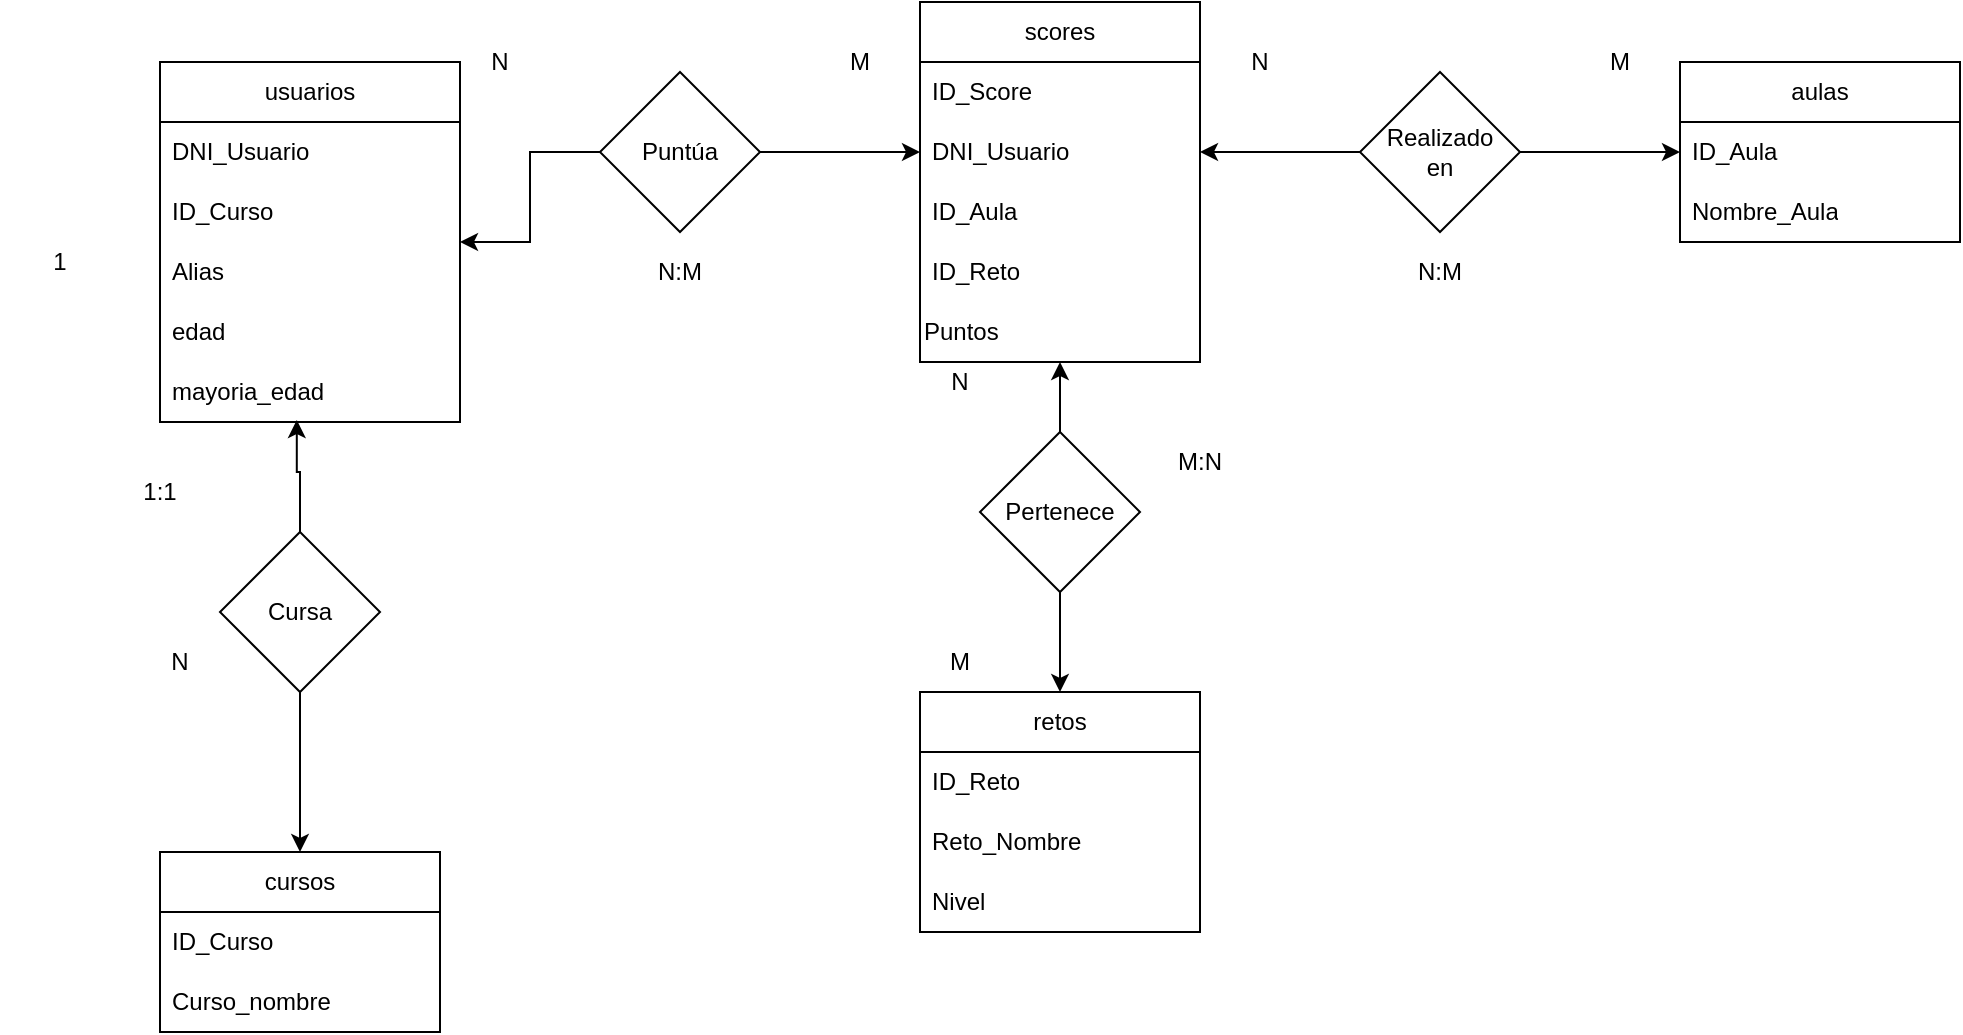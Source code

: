 <mxfile version="24.2.9" type="github">
  <diagram name="Page-1" id="vvsJSuL9QwDU_uac5T4U">
    <mxGraphModel dx="1009" dy="573" grid="1" gridSize="10" guides="1" tooltips="1" connect="1" arrows="1" fold="1" page="1" pageScale="1" pageWidth="850" pageHeight="1100" math="0" shadow="0">
      <root>
        <mxCell id="0" />
        <mxCell id="1" parent="0" />
        <mxCell id="RnJBzeVkxuXc3ICYgSEL-2" value="scores" style="swimlane;fontStyle=0;childLayout=stackLayout;horizontal=1;startSize=30;horizontalStack=0;resizeParent=1;resizeParentMax=0;resizeLast=0;collapsible=1;marginBottom=0;whiteSpace=wrap;html=1;" parent="1" vertex="1">
          <mxGeometry x="520" y="25" width="140" height="180" as="geometry" />
        </mxCell>
        <mxCell id="RnJBzeVkxuXc3ICYgSEL-3" value="ID_Score" style="text;strokeColor=none;fillColor=none;align=left;verticalAlign=middle;spacingLeft=4;spacingRight=4;overflow=hidden;points=[[0,0.5],[1,0.5]];portConstraint=eastwest;rotatable=0;whiteSpace=wrap;html=1;" parent="RnJBzeVkxuXc3ICYgSEL-2" vertex="1">
          <mxGeometry y="30" width="140" height="30" as="geometry" />
        </mxCell>
        <mxCell id="RnJBzeVkxuXc3ICYgSEL-4" value="DNI_Usuario" style="text;strokeColor=none;fillColor=none;align=left;verticalAlign=middle;spacingLeft=4;spacingRight=4;overflow=hidden;points=[[0,0.5],[1,0.5]];portConstraint=eastwest;rotatable=0;whiteSpace=wrap;html=1;" parent="RnJBzeVkxuXc3ICYgSEL-2" vertex="1">
          <mxGeometry y="60" width="140" height="30" as="geometry" />
        </mxCell>
        <mxCell id="RnJBzeVkxuXc3ICYgSEL-10" value="ID_Aula" style="text;strokeColor=none;fillColor=none;align=left;verticalAlign=middle;spacingLeft=4;spacingRight=4;overflow=hidden;points=[[0,0.5],[1,0.5]];portConstraint=eastwest;rotatable=0;whiteSpace=wrap;html=1;" parent="RnJBzeVkxuXc3ICYgSEL-2" vertex="1">
          <mxGeometry y="90" width="140" height="30" as="geometry" />
        </mxCell>
        <mxCell id="RnJBzeVkxuXc3ICYgSEL-5" value="ID_Reto" style="text;strokeColor=none;fillColor=none;align=left;verticalAlign=middle;spacingLeft=4;spacingRight=4;overflow=hidden;points=[[0,0.5],[1,0.5]];portConstraint=eastwest;rotatable=0;whiteSpace=wrap;html=1;" parent="RnJBzeVkxuXc3ICYgSEL-2" vertex="1">
          <mxGeometry y="120" width="140" height="30" as="geometry" />
        </mxCell>
        <mxCell id="RnJBzeVkxuXc3ICYgSEL-7" value="Puntos" style="text;html=1;align=left;verticalAlign=middle;whiteSpace=wrap;rounded=0;" parent="RnJBzeVkxuXc3ICYgSEL-2" vertex="1">
          <mxGeometry y="150" width="140" height="30" as="geometry" />
        </mxCell>
        <mxCell id="BpnjZlXUB3aqnCiZmWY9-10" style="edgeStyle=orthogonalEdgeStyle;rounded=0;orthogonalLoop=1;jettySize=auto;html=1;entryX=0.5;entryY=0;entryDx=0;entryDy=0;startArrow=classic;startFill=1;endArrow=none;endFill=0;exitX=0.456;exitY=0.967;exitDx=0;exitDy=0;exitPerimeter=0;" parent="1" source="SHhnAC2jjHDG2baT-cFO-3" target="BpnjZlXUB3aqnCiZmWY9-5" edge="1">
          <mxGeometry relative="1" as="geometry">
            <mxPoint x="210" y="240" as="sourcePoint" />
            <Array as="points">
              <mxPoint x="208" y="260" />
              <mxPoint x="210" y="260" />
              <mxPoint x="210" y="300" />
            </Array>
          </mxGeometry>
        </mxCell>
        <mxCell id="RnJBzeVkxuXc3ICYgSEL-8" value="usuarios" style="swimlane;fontStyle=0;childLayout=stackLayout;horizontal=1;startSize=30;horizontalStack=0;resizeParent=1;resizeParentMax=0;resizeLast=0;collapsible=1;marginBottom=0;whiteSpace=wrap;html=1;" parent="1" vertex="1">
          <mxGeometry x="140" y="55" width="150" height="180" as="geometry" />
        </mxCell>
        <mxCell id="RnJBzeVkxuXc3ICYgSEL-9" value="DNI_Usuario" style="text;strokeColor=none;fillColor=none;align=left;verticalAlign=middle;spacingLeft=4;spacingRight=4;overflow=hidden;points=[[0,0.5],[1,0.5]];portConstraint=eastwest;rotatable=0;whiteSpace=wrap;html=1;" parent="RnJBzeVkxuXc3ICYgSEL-8" vertex="1">
          <mxGeometry y="30" width="150" height="30" as="geometry" />
        </mxCell>
        <mxCell id="SHhnAC2jjHDG2baT-cFO-1" value="ID_Curso" style="text;strokeColor=none;fillColor=none;align=left;verticalAlign=middle;spacingLeft=4;spacingRight=4;overflow=hidden;points=[[0,0.5],[1,0.5]];portConstraint=eastwest;rotatable=0;whiteSpace=wrap;html=1;" vertex="1" parent="RnJBzeVkxuXc3ICYgSEL-8">
          <mxGeometry y="60" width="150" height="30" as="geometry" />
        </mxCell>
        <mxCell id="RnJBzeVkxuXc3ICYgSEL-11" value="Alias" style="text;strokeColor=none;fillColor=none;align=left;verticalAlign=middle;spacingLeft=4;spacingRight=4;overflow=hidden;points=[[0,0.5],[1,0.5]];portConstraint=eastwest;rotatable=0;whiteSpace=wrap;html=1;" parent="RnJBzeVkxuXc3ICYgSEL-8" vertex="1">
          <mxGeometry y="90" width="150" height="30" as="geometry" />
        </mxCell>
        <mxCell id="SHhnAC2jjHDG2baT-cFO-2" value="edad&lt;span style=&quot;color: rgba(0, 0, 0, 0); font-family: monospace; font-size: 0px; text-wrap: nowrap;&quot;&gt;%3CmxGraphModel%3E%3Croot%3E%3CmxCell%20id%3D%220%22%2F%3E%3CmxCell%20id%3D%221%22%20parent%3D%220%22%2F%3E%3CmxCell%20id%3D%222%22%20value%3D%22ID_Curso%22%20style%3D%22text%3BstrokeColor%3Dnone%3BfillColor%3Dnone%3Balign%3Dleft%3BverticalAlign%3Dmiddle%3BspacingLeft%3D4%3BspacingRight%3D4%3Boverflow%3Dhidden%3Bpoints%3D%5B%5B0%2C0.5%5D%2C%5B1%2C0.5%5D%5D%3BportConstraint%3Deastwest%3Brotatable%3D0%3BwhiteSpace%3Dwrap%3Bhtml%3D1%3B%22%20vertex%3D%221%22%20parent%3D%221%22%3E%3CmxGeometry%20x%3D%22140%22%20y%3D%22400%22%20width%3D%22140%22%20height%3D%2230%22%20as%3D%22geometry%22%2F%3E%3C%2FmxCell%3E%3C%2Froot%3E%3C%2FmxGraphModel%3E&lt;/span&gt;" style="text;strokeColor=none;fillColor=none;align=left;verticalAlign=middle;spacingLeft=4;spacingRight=4;overflow=hidden;points=[[0,0.5],[1,0.5]];portConstraint=eastwest;rotatable=0;whiteSpace=wrap;html=1;" vertex="1" parent="RnJBzeVkxuXc3ICYgSEL-8">
          <mxGeometry y="120" width="150" height="30" as="geometry" />
        </mxCell>
        <mxCell id="SHhnAC2jjHDG2baT-cFO-3" value="mayoria_edad" style="text;strokeColor=none;fillColor=none;align=left;verticalAlign=middle;spacingLeft=4;spacingRight=4;overflow=hidden;points=[[0,0.5],[1,0.5]];portConstraint=eastwest;rotatable=0;whiteSpace=wrap;html=1;" vertex="1" parent="RnJBzeVkxuXc3ICYgSEL-8">
          <mxGeometry y="150" width="150" height="30" as="geometry" />
        </mxCell>
        <mxCell id="RnJBzeVkxuXc3ICYgSEL-27" style="edgeStyle=orthogonalEdgeStyle;rounded=0;orthogonalLoop=1;jettySize=auto;html=1;exitX=0;exitY=0.5;exitDx=0;exitDy=0;entryX=1;entryY=0.5;entryDx=0;entryDy=0;" parent="1" source="RnJBzeVkxuXc3ICYgSEL-12" target="RnJBzeVkxuXc3ICYgSEL-8" edge="1">
          <mxGeometry relative="1" as="geometry" />
        </mxCell>
        <mxCell id="RnJBzeVkxuXc3ICYgSEL-30" style="edgeStyle=orthogonalEdgeStyle;rounded=0;orthogonalLoop=1;jettySize=auto;html=1;exitX=1;exitY=0.5;exitDx=0;exitDy=0;" parent="1" source="RnJBzeVkxuXc3ICYgSEL-12" target="RnJBzeVkxuXc3ICYgSEL-4" edge="1">
          <mxGeometry relative="1" as="geometry" />
        </mxCell>
        <mxCell id="RnJBzeVkxuXc3ICYgSEL-12" value="Puntúa" style="rhombus;whiteSpace=wrap;html=1;" parent="1" vertex="1">
          <mxGeometry x="360" y="60" width="80" height="80" as="geometry" />
        </mxCell>
        <mxCell id="RnJBzeVkxuXc3ICYgSEL-13" value="aulas" style="swimlane;fontStyle=0;childLayout=stackLayout;horizontal=1;startSize=30;horizontalStack=0;resizeParent=1;resizeParentMax=0;resizeLast=0;collapsible=1;marginBottom=0;whiteSpace=wrap;html=1;" parent="1" vertex="1">
          <mxGeometry x="900" y="55" width="140" height="90" as="geometry" />
        </mxCell>
        <mxCell id="RnJBzeVkxuXc3ICYgSEL-14" value="ID_Aula" style="text;strokeColor=none;fillColor=none;align=left;verticalAlign=middle;spacingLeft=4;spacingRight=4;overflow=hidden;points=[[0,0.5],[1,0.5]];portConstraint=eastwest;rotatable=0;whiteSpace=wrap;html=1;" parent="RnJBzeVkxuXc3ICYgSEL-13" vertex="1">
          <mxGeometry y="30" width="140" height="30" as="geometry" />
        </mxCell>
        <mxCell id="RnJBzeVkxuXc3ICYgSEL-15" value="Nombre_Aula" style="text;strokeColor=none;fillColor=none;align=left;verticalAlign=middle;spacingLeft=4;spacingRight=4;overflow=hidden;points=[[0,0.5],[1,0.5]];portConstraint=eastwest;rotatable=0;whiteSpace=wrap;html=1;" parent="RnJBzeVkxuXc3ICYgSEL-13" vertex="1">
          <mxGeometry y="60" width="140" height="30" as="geometry" />
        </mxCell>
        <mxCell id="2KJ63ZupWintSGZnqTO--1" style="edgeStyle=orthogonalEdgeStyle;rounded=0;orthogonalLoop=1;jettySize=auto;html=1;entryX=1;entryY=0.5;entryDx=0;entryDy=0;" parent="1" source="RnJBzeVkxuXc3ICYgSEL-17" target="RnJBzeVkxuXc3ICYgSEL-4" edge="1">
          <mxGeometry relative="1" as="geometry" />
        </mxCell>
        <mxCell id="2KJ63ZupWintSGZnqTO--2" style="edgeStyle=orthogonalEdgeStyle;rounded=0;orthogonalLoop=1;jettySize=auto;html=1;entryX=0;entryY=0.5;entryDx=0;entryDy=0;" parent="1" source="RnJBzeVkxuXc3ICYgSEL-17" target="RnJBzeVkxuXc3ICYgSEL-14" edge="1">
          <mxGeometry relative="1" as="geometry" />
        </mxCell>
        <mxCell id="RnJBzeVkxuXc3ICYgSEL-17" value="&lt;div&gt;Realizado&lt;/div&gt;&lt;div&gt;en&lt;br&gt;&lt;/div&gt;" style="rhombus;whiteSpace=wrap;html=1;" parent="1" vertex="1">
          <mxGeometry x="740" y="60" width="80" height="80" as="geometry" />
        </mxCell>
        <mxCell id="RnJBzeVkxuXc3ICYgSEL-18" value="retos" style="swimlane;fontStyle=0;childLayout=stackLayout;horizontal=1;startSize=30;horizontalStack=0;resizeParent=1;resizeParentMax=0;resizeLast=0;collapsible=1;marginBottom=0;whiteSpace=wrap;html=1;" parent="1" vertex="1">
          <mxGeometry x="520" y="370" width="140" height="120" as="geometry" />
        </mxCell>
        <mxCell id="RnJBzeVkxuXc3ICYgSEL-19" value="ID_Reto" style="text;strokeColor=none;fillColor=none;align=left;verticalAlign=middle;spacingLeft=4;spacingRight=4;overflow=hidden;points=[[0,0.5],[1,0.5]];portConstraint=eastwest;rotatable=0;whiteSpace=wrap;html=1;" parent="RnJBzeVkxuXc3ICYgSEL-18" vertex="1">
          <mxGeometry y="30" width="140" height="30" as="geometry" />
        </mxCell>
        <mxCell id="RnJBzeVkxuXc3ICYgSEL-20" value="Reto_Nombre" style="text;strokeColor=none;fillColor=none;align=left;verticalAlign=middle;spacingLeft=4;spacingRight=4;overflow=hidden;points=[[0,0.5],[1,0.5]];portConstraint=eastwest;rotatable=0;whiteSpace=wrap;html=1;" parent="RnJBzeVkxuXc3ICYgSEL-18" vertex="1">
          <mxGeometry y="60" width="140" height="30" as="geometry" />
        </mxCell>
        <mxCell id="RnJBzeVkxuXc3ICYgSEL-21" value="Nivel" style="text;strokeColor=none;fillColor=none;align=left;verticalAlign=middle;spacingLeft=4;spacingRight=4;overflow=hidden;points=[[0,0.5],[1,0.5]];portConstraint=eastwest;rotatable=0;whiteSpace=wrap;html=1;" parent="RnJBzeVkxuXc3ICYgSEL-18" vertex="1">
          <mxGeometry y="90" width="140" height="30" as="geometry" />
        </mxCell>
        <mxCell id="RnJBzeVkxuXc3ICYgSEL-31" style="edgeStyle=orthogonalEdgeStyle;rounded=0;orthogonalLoop=1;jettySize=auto;html=1;exitX=0.5;exitY=0;exitDx=0;exitDy=0;entryX=0.5;entryY=1;entryDx=0;entryDy=0;" parent="1" source="RnJBzeVkxuXc3ICYgSEL-22" target="RnJBzeVkxuXc3ICYgSEL-7" edge="1">
          <mxGeometry relative="1" as="geometry" />
        </mxCell>
        <mxCell id="RnJBzeVkxuXc3ICYgSEL-32" style="edgeStyle=orthogonalEdgeStyle;rounded=0;orthogonalLoop=1;jettySize=auto;html=1;exitX=0.5;exitY=1;exitDx=0;exitDy=0;entryX=0.5;entryY=0;entryDx=0;entryDy=0;" parent="1" source="RnJBzeVkxuXc3ICYgSEL-22" target="RnJBzeVkxuXc3ICYgSEL-18" edge="1">
          <mxGeometry relative="1" as="geometry" />
        </mxCell>
        <mxCell id="RnJBzeVkxuXc3ICYgSEL-22" value="Pertenece" style="rhombus;whiteSpace=wrap;html=1;" parent="1" vertex="1">
          <mxGeometry x="550" y="240" width="80" height="80" as="geometry" />
        </mxCell>
        <mxCell id="RnJBzeVkxuXc3ICYgSEL-33" value="N" style="text;html=1;align=center;verticalAlign=middle;whiteSpace=wrap;rounded=0;" parent="1" vertex="1">
          <mxGeometry x="660" y="40" width="60" height="30" as="geometry" />
        </mxCell>
        <mxCell id="RnJBzeVkxuXc3ICYgSEL-35" value="N" style="text;html=1;align=center;verticalAlign=middle;whiteSpace=wrap;rounded=0;" parent="1" vertex="1">
          <mxGeometry x="280" y="40" width="60" height="30" as="geometry" />
        </mxCell>
        <mxCell id="RnJBzeVkxuXc3ICYgSEL-36" value="M" style="text;html=1;align=center;verticalAlign=middle;whiteSpace=wrap;rounded=0;" parent="1" vertex="1">
          <mxGeometry x="460" y="40" width="60" height="30" as="geometry" />
        </mxCell>
        <mxCell id="RnJBzeVkxuXc3ICYgSEL-37" value="N" style="text;html=1;align=center;verticalAlign=middle;whiteSpace=wrap;rounded=0;" parent="1" vertex="1">
          <mxGeometry x="510" y="200" width="60" height="30" as="geometry" />
        </mxCell>
        <mxCell id="RnJBzeVkxuXc3ICYgSEL-38" value="M" style="text;html=1;align=center;verticalAlign=middle;whiteSpace=wrap;rounded=0;" parent="1" vertex="1">
          <mxGeometry x="510" y="340" width="60" height="30" as="geometry" />
        </mxCell>
        <mxCell id="RnJBzeVkxuXc3ICYgSEL-39" value="N:M" style="text;html=1;align=center;verticalAlign=middle;whiteSpace=wrap;rounded=0;" parent="1" vertex="1">
          <mxGeometry x="750" y="145" width="60" height="30" as="geometry" />
        </mxCell>
        <mxCell id="RnJBzeVkxuXc3ICYgSEL-40" value="N:M" style="text;html=1;align=center;verticalAlign=middle;whiteSpace=wrap;rounded=0;" parent="1" vertex="1">
          <mxGeometry x="370" y="145" width="60" height="30" as="geometry" />
        </mxCell>
        <mxCell id="RnJBzeVkxuXc3ICYgSEL-41" value="M:N" style="text;html=1;align=center;verticalAlign=middle;whiteSpace=wrap;rounded=0;" parent="1" vertex="1">
          <mxGeometry x="630" y="240" width="60" height="30" as="geometry" />
        </mxCell>
        <mxCell id="2KJ63ZupWintSGZnqTO--3" value="M" style="text;html=1;align=center;verticalAlign=middle;whiteSpace=wrap;rounded=0;" parent="1" vertex="1">
          <mxGeometry x="840" y="40" width="60" height="30" as="geometry" />
        </mxCell>
        <mxCell id="BpnjZlXUB3aqnCiZmWY9-1" value="cursos" style="swimlane;fontStyle=0;childLayout=stackLayout;horizontal=1;startSize=30;horizontalStack=0;resizeParent=1;resizeParentMax=0;resizeLast=0;collapsible=1;marginBottom=0;whiteSpace=wrap;html=1;" parent="1" vertex="1">
          <mxGeometry x="140" y="450" width="140" height="90" as="geometry" />
        </mxCell>
        <mxCell id="BpnjZlXUB3aqnCiZmWY9-2" value="ID_Curso" style="text;strokeColor=none;fillColor=none;align=left;verticalAlign=middle;spacingLeft=4;spacingRight=4;overflow=hidden;points=[[0,0.5],[1,0.5]];portConstraint=eastwest;rotatable=0;whiteSpace=wrap;html=1;" parent="BpnjZlXUB3aqnCiZmWY9-1" vertex="1">
          <mxGeometry y="30" width="140" height="30" as="geometry" />
        </mxCell>
        <mxCell id="BpnjZlXUB3aqnCiZmWY9-3" value="Curso_nombre" style="text;strokeColor=none;fillColor=none;align=left;verticalAlign=middle;spacingLeft=4;spacingRight=4;overflow=hidden;points=[[0,0.5],[1,0.5]];portConstraint=eastwest;rotatable=0;whiteSpace=wrap;html=1;" parent="BpnjZlXUB3aqnCiZmWY9-1" vertex="1">
          <mxGeometry y="60" width="140" height="30" as="geometry" />
        </mxCell>
        <mxCell id="BpnjZlXUB3aqnCiZmWY9-11" style="edgeStyle=orthogonalEdgeStyle;rounded=0;orthogonalLoop=1;jettySize=auto;html=1;" parent="1" source="BpnjZlXUB3aqnCiZmWY9-5" target="BpnjZlXUB3aqnCiZmWY9-1" edge="1">
          <mxGeometry relative="1" as="geometry" />
        </mxCell>
        <mxCell id="BpnjZlXUB3aqnCiZmWY9-5" value="Cursa" style="rhombus;whiteSpace=wrap;html=1;" parent="1" vertex="1">
          <mxGeometry x="170" y="290" width="80" height="80" as="geometry" />
        </mxCell>
        <mxCell id="BpnjZlXUB3aqnCiZmWY9-6" value="1:1" style="text;html=1;align=center;verticalAlign=middle;whiteSpace=wrap;rounded=0;" parent="1" vertex="1">
          <mxGeometry x="110" y="255" width="60" height="30" as="geometry" />
        </mxCell>
        <mxCell id="BpnjZlXUB3aqnCiZmWY9-7" value="N" style="text;html=1;align=center;verticalAlign=middle;whiteSpace=wrap;rounded=0;" parent="1" vertex="1">
          <mxGeometry x="120" y="340" width="60" height="30" as="geometry" />
        </mxCell>
        <mxCell id="BpnjZlXUB3aqnCiZmWY9-12" value="1" style="text;html=1;align=center;verticalAlign=middle;whiteSpace=wrap;rounded=0;" parent="1" vertex="1">
          <mxGeometry x="60" y="140" width="60" height="30" as="geometry" />
        </mxCell>
      </root>
    </mxGraphModel>
  </diagram>
</mxfile>

